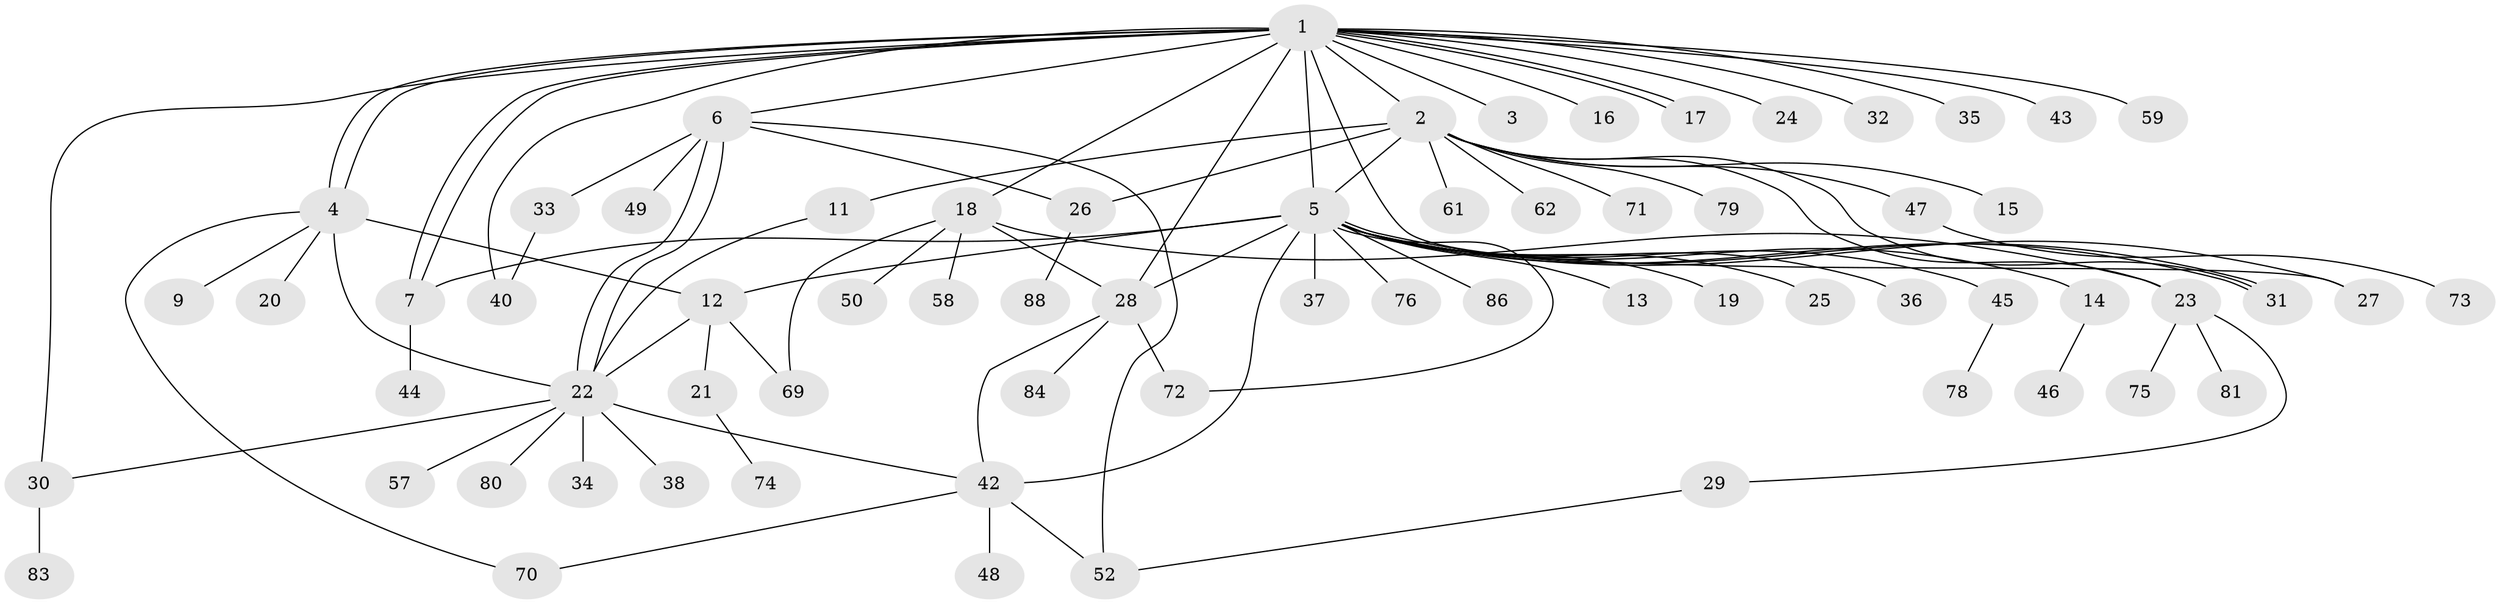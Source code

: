 // original degree distribution, {22: 0.011363636363636364, 12: 0.022727272727272728, 1: 0.5795454545454546, 8: 0.03409090909090909, 18: 0.011363636363636364, 7: 0.03409090909090909, 4: 0.045454545454545456, 2: 0.17045454545454544, 6: 0.022727272727272728, 3: 0.06818181818181818}
// Generated by graph-tools (version 1.1) at 2025/41/03/06/25 10:41:48]
// undirected, 68 vertices, 93 edges
graph export_dot {
graph [start="1"]
  node [color=gray90,style=filled];
  1 [super="+68"];
  2 [super="+54"];
  3;
  4 [super="+66"];
  5 [super="+10"];
  6 [super="+85"];
  7 [super="+8"];
  9;
  11;
  12 [super="+63"];
  13 [super="+56"];
  14;
  15;
  16;
  17;
  18 [super="+39"];
  19;
  20;
  21 [super="+87"];
  22 [super="+67"];
  23 [super="+51"];
  24;
  25;
  26;
  27;
  28 [super="+41"];
  29;
  30 [super="+55"];
  31 [super="+53"];
  32;
  33 [super="+60"];
  34;
  35;
  36;
  37;
  38;
  40;
  42 [super="+64"];
  43;
  44;
  45;
  46;
  47 [super="+65"];
  48;
  49;
  50;
  52 [super="+82"];
  57;
  58;
  59;
  61;
  62;
  69 [super="+77"];
  70;
  71;
  72;
  73;
  74;
  75;
  76;
  78;
  79;
  80;
  81;
  83;
  84;
  86;
  88;
  1 -- 2;
  1 -- 3;
  1 -- 4;
  1 -- 4;
  1 -- 5 [weight=2];
  1 -- 6;
  1 -- 7;
  1 -- 7;
  1 -- 16;
  1 -- 17;
  1 -- 17;
  1 -- 18;
  1 -- 24;
  1 -- 27;
  1 -- 28 [weight=2];
  1 -- 30;
  1 -- 32;
  1 -- 35;
  1 -- 40;
  1 -- 43;
  1 -- 59;
  2 -- 5;
  2 -- 11;
  2 -- 15;
  2 -- 23;
  2 -- 26 [weight=2];
  2 -- 31;
  2 -- 47;
  2 -- 62;
  2 -- 71;
  2 -- 79;
  2 -- 61;
  4 -- 9;
  4 -- 12;
  4 -- 20;
  4 -- 22;
  4 -- 70;
  5 -- 7;
  5 -- 12;
  5 -- 13;
  5 -- 14;
  5 -- 25;
  5 -- 28;
  5 -- 31;
  5 -- 31;
  5 -- 36;
  5 -- 37;
  5 -- 42 [weight=2];
  5 -- 45;
  5 -- 72;
  5 -- 86;
  5 -- 19;
  5 -- 27;
  5 -- 76;
  6 -- 22;
  6 -- 22;
  6 -- 26;
  6 -- 33;
  6 -- 49;
  6 -- 52;
  7 -- 44;
  11 -- 22;
  12 -- 21;
  12 -- 22;
  12 -- 69;
  14 -- 46;
  18 -- 23;
  18 -- 28;
  18 -- 50;
  18 -- 58;
  18 -- 69;
  21 -- 74;
  22 -- 34;
  22 -- 38;
  22 -- 42;
  22 -- 57;
  22 -- 80;
  22 -- 30;
  23 -- 29;
  23 -- 75;
  23 -- 81;
  26 -- 88;
  28 -- 42;
  28 -- 72;
  28 -- 84;
  29 -- 52;
  30 -- 83;
  33 -- 40;
  42 -- 48;
  42 -- 52;
  42 -- 70;
  45 -- 78;
  47 -- 73;
}
